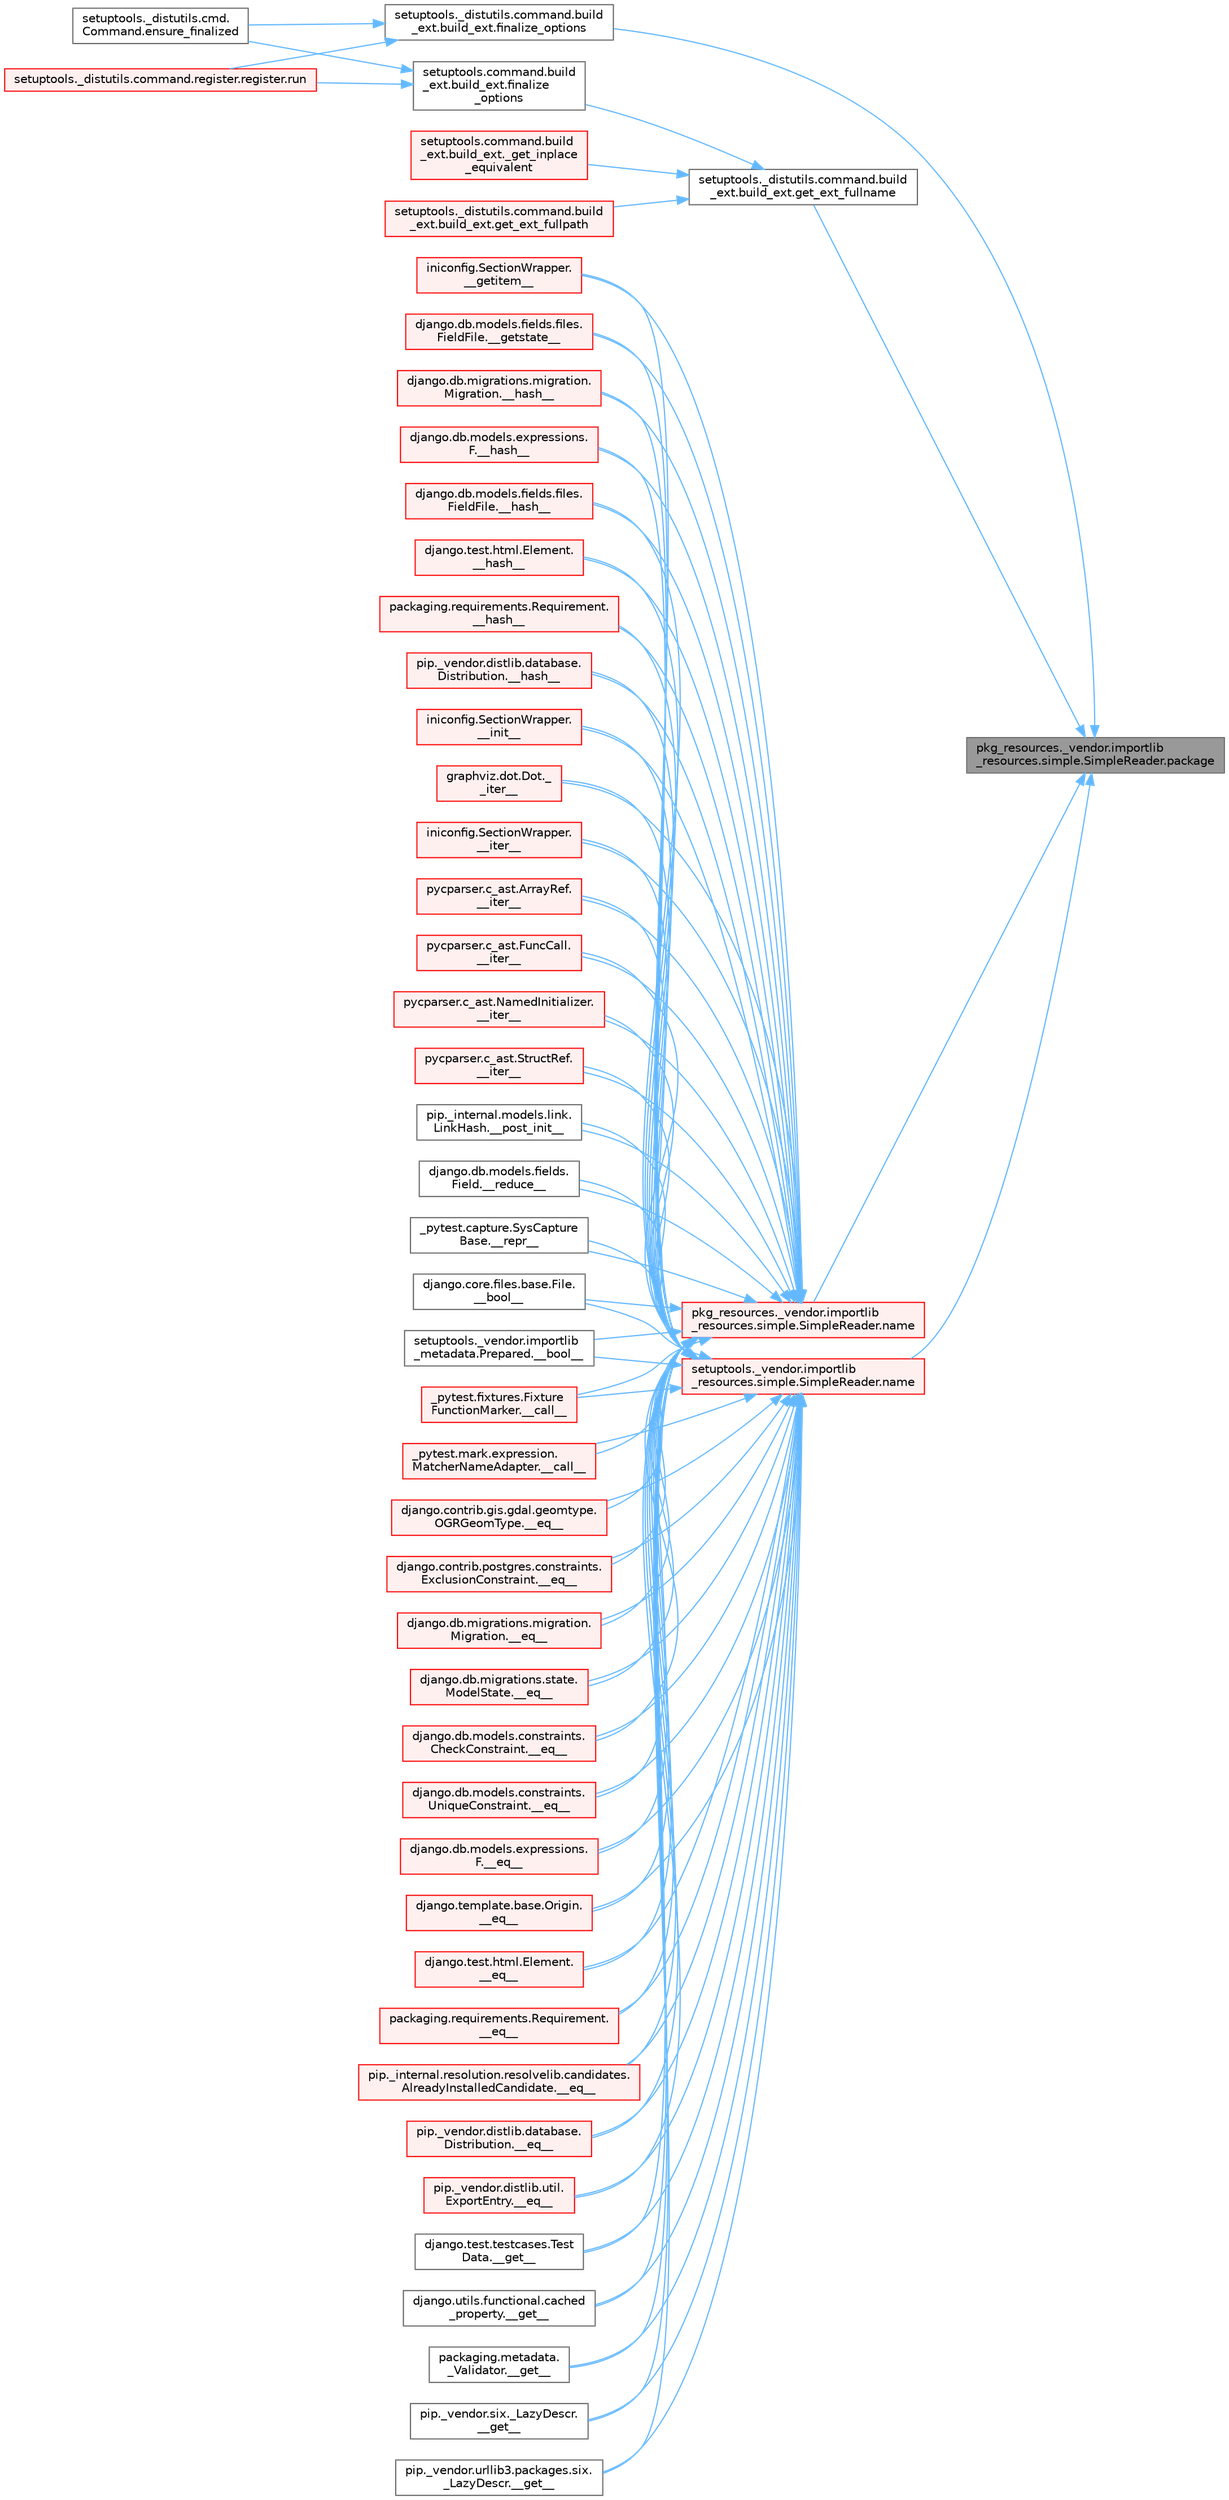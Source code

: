 digraph "pkg_resources._vendor.importlib_resources.simple.SimpleReader.package"
{
 // LATEX_PDF_SIZE
  bgcolor="transparent";
  edge [fontname=Helvetica,fontsize=10,labelfontname=Helvetica,labelfontsize=10];
  node [fontname=Helvetica,fontsize=10,shape=box,height=0.2,width=0.4];
  rankdir="RL";
  Node1 [id="Node000001",label="pkg_resources._vendor.importlib\l_resources.simple.SimpleReader.package",height=0.2,width=0.4,color="gray40", fillcolor="grey60", style="filled", fontcolor="black",tooltip=" "];
  Node1 -> Node2 [id="edge1_Node000001_Node000002",dir="back",color="steelblue1",style="solid",tooltip=" "];
  Node2 [id="Node000002",label="setuptools._distutils.command.build\l_ext.build_ext.finalize_options",height=0.2,width=0.4,color="grey40", fillcolor="white", style="filled",URL="$classsetuptools_1_1__distutils_1_1command_1_1build__ext_1_1build__ext.html#aa075f7186fa8165665f5896daa6fb8eb",tooltip=" "];
  Node2 -> Node3 [id="edge2_Node000002_Node000003",dir="back",color="steelblue1",style="solid",tooltip=" "];
  Node3 [id="Node000003",label="setuptools._distutils.cmd.\lCommand.ensure_finalized",height=0.2,width=0.4,color="grey40", fillcolor="white", style="filled",URL="$classsetuptools_1_1__distutils_1_1cmd_1_1_command.html#a3d586ca13afbfed87a11872fd15515ab",tooltip=" "];
  Node2 -> Node4 [id="edge3_Node000002_Node000004",dir="back",color="steelblue1",style="solid",tooltip=" "];
  Node4 [id="Node000004",label="setuptools._distutils.command.register.register.run",height=0.2,width=0.4,color="red", fillcolor="#FFF0F0", style="filled",URL="$classsetuptools_1_1__distutils_1_1command_1_1register_1_1register.html#a2c04b126757f477c907033d7f3d0e169",tooltip=" "];
  Node1 -> Node9 [id="edge4_Node000001_Node000009",dir="back",color="steelblue1",style="solid",tooltip=" "];
  Node9 [id="Node000009",label="setuptools._distutils.command.build\l_ext.build_ext.get_ext_fullname",height=0.2,width=0.4,color="grey40", fillcolor="white", style="filled",URL="$classsetuptools_1_1__distutils_1_1command_1_1build__ext_1_1build__ext.html#a3126563339117a0c10134a0fd9971916",tooltip=" "];
  Node9 -> Node10 [id="edge5_Node000009_Node000010",dir="back",color="steelblue1",style="solid",tooltip=" "];
  Node10 [id="Node000010",label="setuptools.command.build\l_ext.build_ext._get_inplace\l_equivalent",height=0.2,width=0.4,color="red", fillcolor="#FFF0F0", style="filled",URL="$classsetuptools_1_1command_1_1build__ext_1_1build__ext.html#ad82b76571f000122fe51ca24ad3b58ec",tooltip=" "];
  Node9 -> Node17 [id="edge6_Node000009_Node000017",dir="back",color="steelblue1",style="solid",tooltip=" "];
  Node17 [id="Node000017",label="setuptools.command.build\l_ext.build_ext.finalize\l_options",height=0.2,width=0.4,color="grey40", fillcolor="white", style="filled",URL="$classsetuptools_1_1command_1_1build__ext_1_1build__ext.html#aa012ff067120658b1111093b4121ac0c",tooltip=" "];
  Node17 -> Node3 [id="edge7_Node000017_Node000003",dir="back",color="steelblue1",style="solid",tooltip=" "];
  Node17 -> Node4 [id="edge8_Node000017_Node000004",dir="back",color="steelblue1",style="solid",tooltip=" "];
  Node9 -> Node18 [id="edge9_Node000009_Node000018",dir="back",color="steelblue1",style="solid",tooltip=" "];
  Node18 [id="Node000018",label="setuptools._distutils.command.build\l_ext.build_ext.get_ext_fullpath",height=0.2,width=0.4,color="red", fillcolor="#FFF0F0", style="filled",URL="$classsetuptools_1_1__distutils_1_1command_1_1build__ext_1_1build__ext.html#a3cc6a8cc335753506904b09523607290",tooltip=" "];
  Node1 -> Node25 [id="edge10_Node000001_Node000025",dir="back",color="steelblue1",style="solid",tooltip=" "];
  Node25 [id="Node000025",label="pkg_resources._vendor.importlib\l_resources.simple.SimpleReader.name",height=0.2,width=0.4,color="red", fillcolor="#FFF0F0", style="filled",URL="$classpkg__resources_1_1__vendor_1_1importlib__resources_1_1simple_1_1_simple_reader.html#ae1484ce89e0ae5c6a6db9670adc3881e",tooltip=" "];
  Node25 -> Node26 [id="edge11_Node000025_Node000026",dir="back",color="steelblue1",style="solid",tooltip=" "];
  Node26 [id="Node000026",label="django.core.files.base.File.\l__bool__",height=0.2,width=0.4,color="grey40", fillcolor="white", style="filled",URL="$classdjango_1_1core_1_1files_1_1base_1_1_file.html#adf07dd46020c7160b2257d9e3da4bc43",tooltip=" "];
  Node25 -> Node27 [id="edge12_Node000025_Node000027",dir="back",color="steelblue1",style="solid",tooltip=" "];
  Node27 [id="Node000027",label="setuptools._vendor.importlib\l_metadata.Prepared.__bool__",height=0.2,width=0.4,color="grey40", fillcolor="white", style="filled",URL="$classsetuptools_1_1__vendor_1_1importlib__metadata_1_1_prepared.html#a0395661b38fe11742f24c0482962b913",tooltip=" "];
  Node25 -> Node28 [id="edge13_Node000025_Node000028",dir="back",color="steelblue1",style="solid",tooltip=" "];
  Node28 [id="Node000028",label="_pytest.fixtures.Fixture\lFunctionMarker.__call__",height=0.2,width=0.4,color="red", fillcolor="#FFF0F0", style="filled",URL="$class__pytest_1_1fixtures_1_1_fixture_function_marker.html#acc9c789cb8d19388b24d740159ba305d",tooltip=" "];
  Node25 -> Node31 [id="edge14_Node000025_Node000031",dir="back",color="steelblue1",style="solid",tooltip=" "];
  Node31 [id="Node000031",label="_pytest.mark.expression.\lMatcherNameAdapter.__call__",height=0.2,width=0.4,color="red", fillcolor="#FFF0F0", style="filled",URL="$class__pytest_1_1mark_1_1expression_1_1_matcher_name_adapter.html#a7ecd7564e2e67d5ac026d25db1466389",tooltip=" "];
  Node25 -> Node32 [id="edge15_Node000025_Node000032",dir="back",color="steelblue1",style="solid",tooltip=" "];
  Node32 [id="Node000032",label="django.contrib.gis.gdal.geomtype.\lOGRGeomType.__eq__",height=0.2,width=0.4,color="red", fillcolor="#FFF0F0", style="filled",URL="$classdjango_1_1contrib_1_1gis_1_1gdal_1_1geomtype_1_1_o_g_r_geom_type.html#a878253f899634c312b64add448108474",tooltip=" "];
  Node25 -> Node41 [id="edge16_Node000025_Node000041",dir="back",color="steelblue1",style="solid",tooltip=" "];
  Node41 [id="Node000041",label="django.contrib.postgres.constraints.\lExclusionConstraint.__eq__",height=0.2,width=0.4,color="red", fillcolor="#FFF0F0", style="filled",URL="$classdjango_1_1contrib_1_1postgres_1_1constraints_1_1_exclusion_constraint.html#af496d048323e51177e1239475f9fe47c",tooltip=" "];
  Node25 -> Node42 [id="edge17_Node000025_Node000042",dir="back",color="steelblue1",style="solid",tooltip=" "];
  Node42 [id="Node000042",label="django.db.migrations.migration.\lMigration.__eq__",height=0.2,width=0.4,color="red", fillcolor="#FFF0F0", style="filled",URL="$classdjango_1_1db_1_1migrations_1_1migration_1_1_migration.html#a0234090d18f01ee0a7a23b98a036ac79",tooltip=" "];
  Node25 -> Node43 [id="edge18_Node000025_Node000043",dir="back",color="steelblue1",style="solid",tooltip=" "];
  Node43 [id="Node000043",label="django.db.migrations.state.\lModelState.__eq__",height=0.2,width=0.4,color="red", fillcolor="#FFF0F0", style="filled",URL="$classdjango_1_1db_1_1migrations_1_1state_1_1_model_state.html#ae338faa36574cfa53f86dac5ac80176d",tooltip=" "];
  Node25 -> Node44 [id="edge19_Node000025_Node000044",dir="back",color="steelblue1",style="solid",tooltip=" "];
  Node44 [id="Node000044",label="django.db.models.constraints.\lCheckConstraint.__eq__",height=0.2,width=0.4,color="red", fillcolor="#FFF0F0", style="filled",URL="$classdjango_1_1db_1_1models_1_1constraints_1_1_check_constraint.html#a55875a553e53009967129f8b8a269475",tooltip=" "];
  Node25 -> Node45 [id="edge20_Node000025_Node000045",dir="back",color="steelblue1",style="solid",tooltip=" "];
  Node45 [id="Node000045",label="django.db.models.constraints.\lUniqueConstraint.__eq__",height=0.2,width=0.4,color="red", fillcolor="#FFF0F0", style="filled",URL="$classdjango_1_1db_1_1models_1_1constraints_1_1_unique_constraint.html#a1a877e5c6def4673a480b3fd44e3ad19",tooltip=" "];
  Node25 -> Node46 [id="edge21_Node000025_Node000046",dir="back",color="steelblue1",style="solid",tooltip=" "];
  Node46 [id="Node000046",label="django.db.models.expressions.\lF.__eq__",height=0.2,width=0.4,color="red", fillcolor="#FFF0F0", style="filled",URL="$classdjango_1_1db_1_1models_1_1expressions_1_1_f.html#ae5a4762383529ca2924f76683eede0d2",tooltip=" "];
  Node25 -> Node47 [id="edge22_Node000025_Node000047",dir="back",color="steelblue1",style="solid",tooltip=" "];
  Node47 [id="Node000047",label="django.template.base.Origin.\l__eq__",height=0.2,width=0.4,color="red", fillcolor="#FFF0F0", style="filled",URL="$classdjango_1_1template_1_1base_1_1_origin.html#aceaf6f15e79a904eef75db1caa454d5c",tooltip=" "];
  Node25 -> Node48 [id="edge23_Node000025_Node000048",dir="back",color="steelblue1",style="solid",tooltip=" "];
  Node48 [id="Node000048",label="django.test.html.Element.\l__eq__",height=0.2,width=0.4,color="red", fillcolor="#FFF0F0", style="filled",URL="$classdjango_1_1test_1_1html_1_1_element.html#a287e83f2ae4a6f13b9e00d7b70ee5d47",tooltip=" "];
  Node25 -> Node49 [id="edge24_Node000025_Node000049",dir="back",color="steelblue1",style="solid",tooltip=" "];
  Node49 [id="Node000049",label="packaging.requirements.Requirement.\l__eq__",height=0.2,width=0.4,color="red", fillcolor="#FFF0F0", style="filled",URL="$classpackaging_1_1requirements_1_1_requirement.html#ae285c586a0e8b9e700b0f5f25e2c2671",tooltip=" "];
  Node25 -> Node50 [id="edge25_Node000025_Node000050",dir="back",color="steelblue1",style="solid",tooltip=" "];
  Node50 [id="Node000050",label="pip._internal.resolution.resolvelib.candidates.\lAlreadyInstalledCandidate.__eq__",height=0.2,width=0.4,color="red", fillcolor="#FFF0F0", style="filled",URL="$classpip_1_1__internal_1_1resolution_1_1resolvelib_1_1candidates_1_1_already_installed_candidate.html#a94393be14236fb68b64ac2b9f1e89d53",tooltip=" "];
  Node25 -> Node51 [id="edge26_Node000025_Node000051",dir="back",color="steelblue1",style="solid",tooltip=" "];
  Node51 [id="Node000051",label="pip._vendor.distlib.database.\lDistribution.__eq__",height=0.2,width=0.4,color="red", fillcolor="#FFF0F0", style="filled",URL="$classpip_1_1__vendor_1_1distlib_1_1database_1_1_distribution.html#aba7030b239fad6f8faac6fcb9bec27c2",tooltip=" "];
  Node25 -> Node52 [id="edge27_Node000025_Node000052",dir="back",color="steelblue1",style="solid",tooltip=" "];
  Node52 [id="Node000052",label="pip._vendor.distlib.util.\lExportEntry.__eq__",height=0.2,width=0.4,color="red", fillcolor="#FFF0F0", style="filled",URL="$classpip_1_1__vendor_1_1distlib_1_1util_1_1_export_entry.html#a0fb0e6e2d6aa56973f97290b051c5709",tooltip=" "];
  Node25 -> Node53 [id="edge28_Node000025_Node000053",dir="back",color="steelblue1",style="solid",tooltip=" "];
  Node53 [id="Node000053",label="django.test.testcases.Test\lData.__get__",height=0.2,width=0.4,color="grey40", fillcolor="white", style="filled",URL="$classdjango_1_1test_1_1testcases_1_1_test_data.html#a6b90c1a9262cf266d34b5e5faa257454",tooltip=" "];
  Node25 -> Node54 [id="edge29_Node000025_Node000054",dir="back",color="steelblue1",style="solid",tooltip=" "];
  Node54 [id="Node000054",label="django.utils.functional.cached\l_property.__get__",height=0.2,width=0.4,color="grey40", fillcolor="white", style="filled",URL="$classdjango_1_1utils_1_1functional_1_1cached__property.html#aea06f0393fa1ebeb0e878b1df50e0ea6",tooltip=" "];
  Node25 -> Node55 [id="edge30_Node000025_Node000055",dir="back",color="steelblue1",style="solid",tooltip=" "];
  Node55 [id="Node000055",label="packaging.metadata.\l_Validator.__get__",height=0.2,width=0.4,color="grey40", fillcolor="white", style="filled",URL="$classpackaging_1_1metadata_1_1___validator.html#aee57fdc6ee4e64af0551e761a2339d22",tooltip=" "];
  Node25 -> Node56 [id="edge31_Node000025_Node000056",dir="back",color="steelblue1",style="solid",tooltip=" "];
  Node56 [id="Node000056",label="pip._vendor.six._LazyDescr.\l__get__",height=0.2,width=0.4,color="grey40", fillcolor="white", style="filled",URL="$classpip_1_1__vendor_1_1six_1_1___lazy_descr.html#aeb559285af794a2be524d8e532244a3e",tooltip=" "];
  Node25 -> Node57 [id="edge32_Node000025_Node000057",dir="back",color="steelblue1",style="solid",tooltip=" "];
  Node57 [id="Node000057",label="pip._vendor.urllib3.packages.six.\l_LazyDescr.__get__",height=0.2,width=0.4,color="grey40", fillcolor="white", style="filled",URL="$classpip_1_1__vendor_1_1urllib3_1_1packages_1_1six_1_1___lazy_descr.html#a08ccd0501dd1c57d35df463db038355d",tooltip=" "];
  Node25 -> Node58 [id="edge33_Node000025_Node000058",dir="back",color="steelblue1",style="solid",tooltip=" "];
  Node58 [id="Node000058",label="iniconfig.SectionWrapper.\l__getitem__",height=0.2,width=0.4,color="red", fillcolor="#FFF0F0", style="filled",URL="$classiniconfig_1_1_section_wrapper.html#a3fc976958f26ef38b05fa3a8e6df2a4e",tooltip=" "];
  Node25 -> Node984 [id="edge34_Node000025_Node000984",dir="back",color="steelblue1",style="solid",tooltip=" "];
  Node984 [id="Node000984",label="django.db.models.fields.files.\lFieldFile.__getstate__",height=0.2,width=0.4,color="red", fillcolor="#FFF0F0", style="filled",URL="$classdjango_1_1db_1_1models_1_1fields_1_1files_1_1_field_file.html#abe72652d5f16633f345ef032fd8e3b5c",tooltip=" "];
  Node25 -> Node986 [id="edge35_Node000025_Node000986",dir="back",color="steelblue1",style="solid",tooltip=" "];
  Node986 [id="Node000986",label="django.db.migrations.migration.\lMigration.__hash__",height=0.2,width=0.4,color="red", fillcolor="#FFF0F0", style="filled",URL="$classdjango_1_1db_1_1migrations_1_1migration_1_1_migration.html#aae8f7f62ce57be42f7b5af2e49edf919",tooltip=" "];
  Node25 -> Node987 [id="edge36_Node000025_Node000987",dir="back",color="steelblue1",style="solid",tooltip=" "];
  Node987 [id="Node000987",label="django.db.models.expressions.\lF.__hash__",height=0.2,width=0.4,color="red", fillcolor="#FFF0F0", style="filled",URL="$classdjango_1_1db_1_1models_1_1expressions_1_1_f.html#a6431516addfd350b0b6ed0e51165f7c1",tooltip=" "];
  Node25 -> Node988 [id="edge37_Node000025_Node000988",dir="back",color="steelblue1",style="solid",tooltip=" "];
  Node988 [id="Node000988",label="django.db.models.fields.files.\lFieldFile.__hash__",height=0.2,width=0.4,color="red", fillcolor="#FFF0F0", style="filled",URL="$classdjango_1_1db_1_1models_1_1fields_1_1files_1_1_field_file.html#a3d0916f2296d973216a37e30a933c401",tooltip=" "];
  Node25 -> Node989 [id="edge38_Node000025_Node000989",dir="back",color="steelblue1",style="solid",tooltip=" "];
  Node989 [id="Node000989",label="django.test.html.Element.\l__hash__",height=0.2,width=0.4,color="red", fillcolor="#FFF0F0", style="filled",URL="$classdjango_1_1test_1_1html_1_1_element.html#a9e783fdad624f8860a95fe7662ea85f3",tooltip=" "];
  Node25 -> Node990 [id="edge39_Node000025_Node000990",dir="back",color="steelblue1",style="solid",tooltip=" "];
  Node990 [id="Node000990",label="packaging.requirements.Requirement.\l__hash__",height=0.2,width=0.4,color="red", fillcolor="#FFF0F0", style="filled",URL="$classpackaging_1_1requirements_1_1_requirement.html#a69426ed6e3cc347033b3096195023bfc",tooltip=" "];
  Node25 -> Node991 [id="edge40_Node000025_Node000991",dir="back",color="steelblue1",style="solid",tooltip=" "];
  Node991 [id="Node000991",label="pip._vendor.distlib.database.\lDistribution.__hash__",height=0.2,width=0.4,color="red", fillcolor="#FFF0F0", style="filled",URL="$classpip_1_1__vendor_1_1distlib_1_1database_1_1_distribution.html#af9d117c9909f8cbf07f12c723b145c3b",tooltip=" "];
  Node25 -> Node992 [id="edge41_Node000025_Node000992",dir="back",color="steelblue1",style="solid",tooltip=" "];
  Node992 [id="Node000992",label="iniconfig.SectionWrapper.\l__init__",height=0.2,width=0.4,color="red", fillcolor="#FFF0F0", style="filled",URL="$classiniconfig_1_1_section_wrapper.html#ac789fd178fa19b9e39994b6f79265620",tooltip=" "];
  Node25 -> Node993 [id="edge42_Node000025_Node000993",dir="back",color="steelblue1",style="solid",tooltip=" "];
  Node993 [id="Node000993",label="graphviz.dot.Dot._\l_iter__",height=0.2,width=0.4,color="red", fillcolor="#FFF0F0", style="filled",URL="$classgraphviz_1_1dot_1_1_dot.html#ad581ae397ceb7e0bef9698433ce3a2a4",tooltip=" "];
  Node25 -> Node994 [id="edge43_Node000025_Node000994",dir="back",color="steelblue1",style="solid",tooltip=" "];
  Node994 [id="Node000994",label="iniconfig.SectionWrapper.\l__iter__",height=0.2,width=0.4,color="red", fillcolor="#FFF0F0", style="filled",URL="$classiniconfig_1_1_section_wrapper.html#a7cd33b3569c0daafd76e11dcaf5bfdf2",tooltip=" "];
  Node25 -> Node995 [id="edge44_Node000025_Node000995",dir="back",color="steelblue1",style="solid",tooltip=" "];
  Node995 [id="Node000995",label="pycparser.c_ast.ArrayRef.\l__iter__",height=0.2,width=0.4,color="red", fillcolor="#FFF0F0", style="filled",URL="$classpycparser_1_1c__ast_1_1_array_ref.html#a1a69033eb783e23c22da33fe4f791b6d",tooltip=" "];
  Node25 -> Node996 [id="edge45_Node000025_Node000996",dir="back",color="steelblue1",style="solid",tooltip=" "];
  Node996 [id="Node000996",label="pycparser.c_ast.FuncCall.\l__iter__",height=0.2,width=0.4,color="red", fillcolor="#FFF0F0", style="filled",URL="$classpycparser_1_1c__ast_1_1_func_call.html#af6a1cc2e46c11f1e12f06f9e2de94fd5",tooltip=" "];
  Node25 -> Node997 [id="edge46_Node000025_Node000997",dir="back",color="steelblue1",style="solid",tooltip=" "];
  Node997 [id="Node000997",label="pycparser.c_ast.NamedInitializer.\l__iter__",height=0.2,width=0.4,color="red", fillcolor="#FFF0F0", style="filled",URL="$classpycparser_1_1c__ast_1_1_named_initializer.html#ae4d6e91327cfec771f7a0579cfb7d235",tooltip=" "];
  Node25 -> Node998 [id="edge47_Node000025_Node000998",dir="back",color="steelblue1",style="solid",tooltip=" "];
  Node998 [id="Node000998",label="pycparser.c_ast.StructRef.\l__iter__",height=0.2,width=0.4,color="red", fillcolor="#FFF0F0", style="filled",URL="$classpycparser_1_1c__ast_1_1_struct_ref.html#adc730771fdefc02f37b63af08abc8a74",tooltip=" "];
  Node25 -> Node999 [id="edge48_Node000025_Node000999",dir="back",color="steelblue1",style="solid",tooltip=" "];
  Node999 [id="Node000999",label="pip._internal.models.link.\lLinkHash.__post_init__",height=0.2,width=0.4,color="grey40", fillcolor="white", style="filled",URL="$classpip_1_1__internal_1_1models_1_1link_1_1_link_hash.html#ab5f65bc8f56bb0c7792cd375989032bc",tooltip=" "];
  Node25 -> Node1000 [id="edge49_Node000025_Node001000",dir="back",color="steelblue1",style="solid",tooltip=" "];
  Node1000 [id="Node001000",label="django.db.models.fields.\lField.__reduce__",height=0.2,width=0.4,color="grey40", fillcolor="white", style="filled",URL="$classdjango_1_1db_1_1models_1_1fields_1_1_field.html#af288ea77bf31d6b7a738396bdc88d22d",tooltip=" "];
  Node25 -> Node1001 [id="edge50_Node000025_Node001001",dir="back",color="steelblue1",style="solid",tooltip=" "];
  Node1001 [id="Node001001",label="_pytest.capture.SysCapture\lBase.__repr__",height=0.2,width=0.4,color="grey40", fillcolor="white", style="filled",URL="$class__pytest_1_1capture_1_1_sys_capture_base.html#abfe2012f2a8841c51848da2d06ccb2d6",tooltip=" "];
  Node1 -> Node3189 [id="edge51_Node000001_Node003189",dir="back",color="steelblue1",style="solid",tooltip=" "];
  Node3189 [id="Node003189",label="setuptools._vendor.importlib\l_resources.simple.SimpleReader.name",height=0.2,width=0.4,color="red", fillcolor="#FFF0F0", style="filled",URL="$classsetuptools_1_1__vendor_1_1importlib__resources_1_1simple_1_1_simple_reader.html#ab12e8be5612c208e066161a404b771f9",tooltip=" "];
  Node3189 -> Node26 [id="edge52_Node003189_Node000026",dir="back",color="steelblue1",style="solid",tooltip=" "];
  Node3189 -> Node27 [id="edge53_Node003189_Node000027",dir="back",color="steelblue1",style="solid",tooltip=" "];
  Node3189 -> Node28 [id="edge54_Node003189_Node000028",dir="back",color="steelblue1",style="solid",tooltip=" "];
  Node3189 -> Node31 [id="edge55_Node003189_Node000031",dir="back",color="steelblue1",style="solid",tooltip=" "];
  Node3189 -> Node32 [id="edge56_Node003189_Node000032",dir="back",color="steelblue1",style="solid",tooltip=" "];
  Node3189 -> Node41 [id="edge57_Node003189_Node000041",dir="back",color="steelblue1",style="solid",tooltip=" "];
  Node3189 -> Node42 [id="edge58_Node003189_Node000042",dir="back",color="steelblue1",style="solid",tooltip=" "];
  Node3189 -> Node43 [id="edge59_Node003189_Node000043",dir="back",color="steelblue1",style="solid",tooltip=" "];
  Node3189 -> Node44 [id="edge60_Node003189_Node000044",dir="back",color="steelblue1",style="solid",tooltip=" "];
  Node3189 -> Node45 [id="edge61_Node003189_Node000045",dir="back",color="steelblue1",style="solid",tooltip=" "];
  Node3189 -> Node46 [id="edge62_Node003189_Node000046",dir="back",color="steelblue1",style="solid",tooltip=" "];
  Node3189 -> Node47 [id="edge63_Node003189_Node000047",dir="back",color="steelblue1",style="solid",tooltip=" "];
  Node3189 -> Node48 [id="edge64_Node003189_Node000048",dir="back",color="steelblue1",style="solid",tooltip=" "];
  Node3189 -> Node49 [id="edge65_Node003189_Node000049",dir="back",color="steelblue1",style="solid",tooltip=" "];
  Node3189 -> Node50 [id="edge66_Node003189_Node000050",dir="back",color="steelblue1",style="solid",tooltip=" "];
  Node3189 -> Node51 [id="edge67_Node003189_Node000051",dir="back",color="steelblue1",style="solid",tooltip=" "];
  Node3189 -> Node52 [id="edge68_Node003189_Node000052",dir="back",color="steelblue1",style="solid",tooltip=" "];
  Node3189 -> Node53 [id="edge69_Node003189_Node000053",dir="back",color="steelblue1",style="solid",tooltip=" "];
  Node3189 -> Node54 [id="edge70_Node003189_Node000054",dir="back",color="steelblue1",style="solid",tooltip=" "];
  Node3189 -> Node55 [id="edge71_Node003189_Node000055",dir="back",color="steelblue1",style="solid",tooltip=" "];
  Node3189 -> Node56 [id="edge72_Node003189_Node000056",dir="back",color="steelblue1",style="solid",tooltip=" "];
  Node3189 -> Node57 [id="edge73_Node003189_Node000057",dir="back",color="steelblue1",style="solid",tooltip=" "];
  Node3189 -> Node58 [id="edge74_Node003189_Node000058",dir="back",color="steelblue1",style="solid",tooltip=" "];
  Node3189 -> Node984 [id="edge75_Node003189_Node000984",dir="back",color="steelblue1",style="solid",tooltip=" "];
  Node3189 -> Node986 [id="edge76_Node003189_Node000986",dir="back",color="steelblue1",style="solid",tooltip=" "];
  Node3189 -> Node987 [id="edge77_Node003189_Node000987",dir="back",color="steelblue1",style="solid",tooltip=" "];
  Node3189 -> Node988 [id="edge78_Node003189_Node000988",dir="back",color="steelblue1",style="solid",tooltip=" "];
  Node3189 -> Node989 [id="edge79_Node003189_Node000989",dir="back",color="steelblue1",style="solid",tooltip=" "];
  Node3189 -> Node990 [id="edge80_Node003189_Node000990",dir="back",color="steelblue1",style="solid",tooltip=" "];
  Node3189 -> Node991 [id="edge81_Node003189_Node000991",dir="back",color="steelblue1",style="solid",tooltip=" "];
  Node3189 -> Node992 [id="edge82_Node003189_Node000992",dir="back",color="steelblue1",style="solid",tooltip=" "];
  Node3189 -> Node993 [id="edge83_Node003189_Node000993",dir="back",color="steelblue1",style="solid",tooltip=" "];
  Node3189 -> Node994 [id="edge84_Node003189_Node000994",dir="back",color="steelblue1",style="solid",tooltip=" "];
  Node3189 -> Node995 [id="edge85_Node003189_Node000995",dir="back",color="steelblue1",style="solid",tooltip=" "];
  Node3189 -> Node996 [id="edge86_Node003189_Node000996",dir="back",color="steelblue1",style="solid",tooltip=" "];
  Node3189 -> Node997 [id="edge87_Node003189_Node000997",dir="back",color="steelblue1",style="solid",tooltip=" "];
  Node3189 -> Node998 [id="edge88_Node003189_Node000998",dir="back",color="steelblue1",style="solid",tooltip=" "];
  Node3189 -> Node999 [id="edge89_Node003189_Node000999",dir="back",color="steelblue1",style="solid",tooltip=" "];
  Node3189 -> Node1000 [id="edge90_Node003189_Node001000",dir="back",color="steelblue1",style="solid",tooltip=" "];
  Node3189 -> Node1001 [id="edge91_Node003189_Node001001",dir="back",color="steelblue1",style="solid",tooltip=" "];
}
